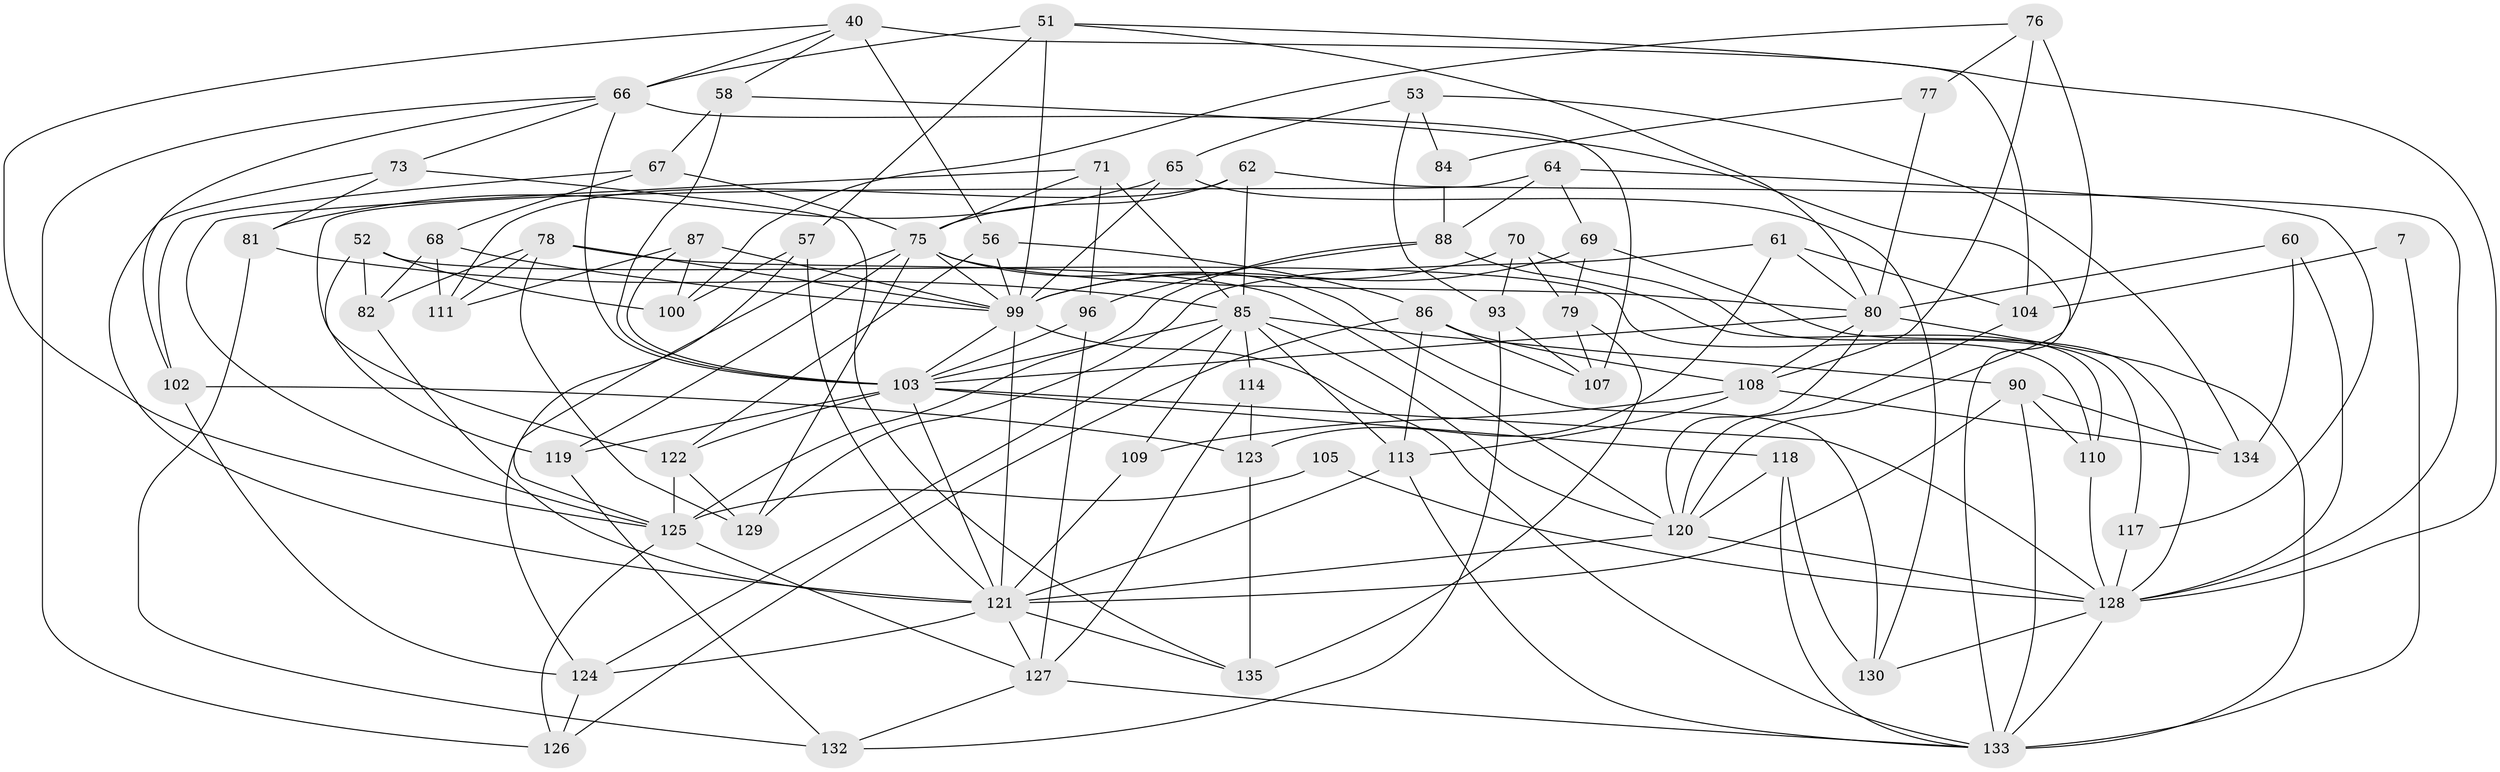 // original degree distribution, {4: 1.0}
// Generated by graph-tools (version 1.1) at 2025/56/03/09/25 04:56:42]
// undirected, 67 vertices, 167 edges
graph export_dot {
graph [start="1"]
  node [color=gray90,style=filled];
  7;
  40 [super="+4"];
  51 [super="+25"];
  52;
  53;
  56;
  57;
  58;
  60;
  61;
  62;
  64;
  65;
  66 [super="+27"];
  67;
  68 [super="+48"];
  69;
  70;
  71;
  73;
  75 [super="+74+37"];
  76;
  77;
  78 [super="+36"];
  79;
  80 [super="+23+72+55"];
  81;
  82;
  84;
  85 [super="+29+39"];
  86 [super="+9"];
  87 [super="+47"];
  88 [super="+59"];
  90 [super="+16"];
  93;
  96;
  99 [super="+97+98"];
  100;
  102;
  103 [super="+20+91+30+83"];
  104 [super="+5"];
  105;
  107;
  108 [super="+54"];
  109;
  110;
  111;
  113 [super="+6"];
  114;
  117;
  118;
  119;
  120 [super="+92"];
  121 [super="+32+49+43+116+101"];
  122 [super="+115+94"];
  123;
  124 [super="+45"];
  125 [super="+95+41"];
  126;
  127 [super="+112+106"];
  128 [super="+3+8+14+89"];
  129;
  130;
  132;
  133 [super="+28+50"];
  134 [super="+131"];
  135;
  7 -- 104 [weight=2];
  7 -- 133 [weight=2];
  40 -- 104 [weight=2];
  40 -- 56;
  40 -- 58;
  40 -- 66;
  40 -- 125;
  51 -- 66 [weight=2];
  51 -- 128 [weight=2];
  51 -- 57;
  51 -- 80;
  51 -- 99 [weight=2];
  52 -- 119;
  52 -- 110;
  52 -- 82;
  52 -- 100;
  53 -- 84;
  53 -- 93;
  53 -- 65;
  53 -- 134;
  56 -- 86;
  56 -- 122;
  56 -- 99;
  57 -- 100;
  57 -- 121;
  57 -- 125;
  58 -- 67;
  58 -- 103;
  58 -- 133;
  60 -- 134;
  60 -- 128 [weight=2];
  60 -- 80;
  61 -- 123;
  61 -- 80;
  61 -- 104;
  61 -- 129;
  62 -- 111;
  62 -- 128;
  62 -- 75;
  62 -- 85;
  64 -- 69;
  64 -- 117;
  64 -- 88;
  64 -- 122;
  65 -- 99;
  65 -- 130;
  65 -- 81;
  66 -- 73;
  66 -- 102;
  66 -- 107;
  66 -- 126;
  66 -- 103;
  67 -- 68;
  67 -- 75;
  67 -- 102;
  68 -- 99 [weight=3];
  68 -- 82;
  68 -- 111;
  69 -- 79;
  69 -- 128;
  69 -- 99;
  70 -- 79;
  70 -- 93;
  70 -- 117;
  70 -- 99;
  71 -- 96;
  71 -- 125;
  71 -- 85;
  71 -- 75;
  73 -- 135;
  73 -- 81;
  73 -- 121;
  75 -- 130;
  75 -- 129;
  75 -- 119;
  75 -- 124 [weight=2];
  75 -- 80;
  75 -- 99;
  76 -- 100;
  76 -- 77;
  76 -- 108;
  76 -- 120;
  77 -- 84;
  77 -- 80 [weight=2];
  78 -- 111;
  78 -- 120;
  78 -- 99 [weight=2];
  78 -- 129;
  78 -- 82;
  79 -- 107;
  79 -- 135;
  80 -- 133;
  80 -- 103 [weight=4];
  80 -- 108;
  80 -- 120 [weight=2];
  81 -- 132;
  81 -- 85;
  82 -- 121;
  84 -- 88 [weight=2];
  85 -- 113;
  85 -- 124;
  85 -- 109;
  85 -- 103;
  85 -- 120;
  85 -- 114;
  85 -- 90;
  86 -- 108;
  86 -- 113 [weight=2];
  86 -- 107;
  86 -- 126;
  87 -- 100;
  87 -- 111;
  87 -- 103 [weight=2];
  87 -- 99 [weight=2];
  88 -- 96;
  88 -- 110;
  88 -- 125;
  90 -- 134 [weight=2];
  90 -- 110;
  90 -- 133;
  90 -- 121;
  93 -- 132;
  93 -- 107;
  96 -- 127;
  96 -- 103;
  99 -- 133;
  99 -- 121 [weight=2];
  99 -- 103;
  102 -- 123;
  102 -- 124;
  103 -- 118;
  103 -- 122 [weight=3];
  103 -- 119;
  103 -- 128 [weight=2];
  103 -- 121 [weight=2];
  104 -- 120;
  105 -- 128;
  105 -- 125 [weight=3];
  108 -- 134 [weight=2];
  108 -- 113;
  108 -- 109 [weight=2];
  109 -- 121;
  110 -- 128;
  113 -- 133;
  113 -- 121;
  114 -- 127 [weight=2];
  114 -- 123;
  117 -- 128 [weight=2];
  118 -- 130;
  118 -- 120;
  118 -- 133;
  119 -- 132;
  120 -- 128 [weight=2];
  120 -- 121;
  121 -- 127;
  121 -- 124;
  121 -- 135;
  122 -- 129;
  122 -- 125 [weight=2];
  123 -- 135;
  124 -- 126;
  125 -- 126;
  125 -- 127 [weight=2];
  127 -- 132;
  127 -- 133;
  128 -- 130;
  128 -- 133;
}
